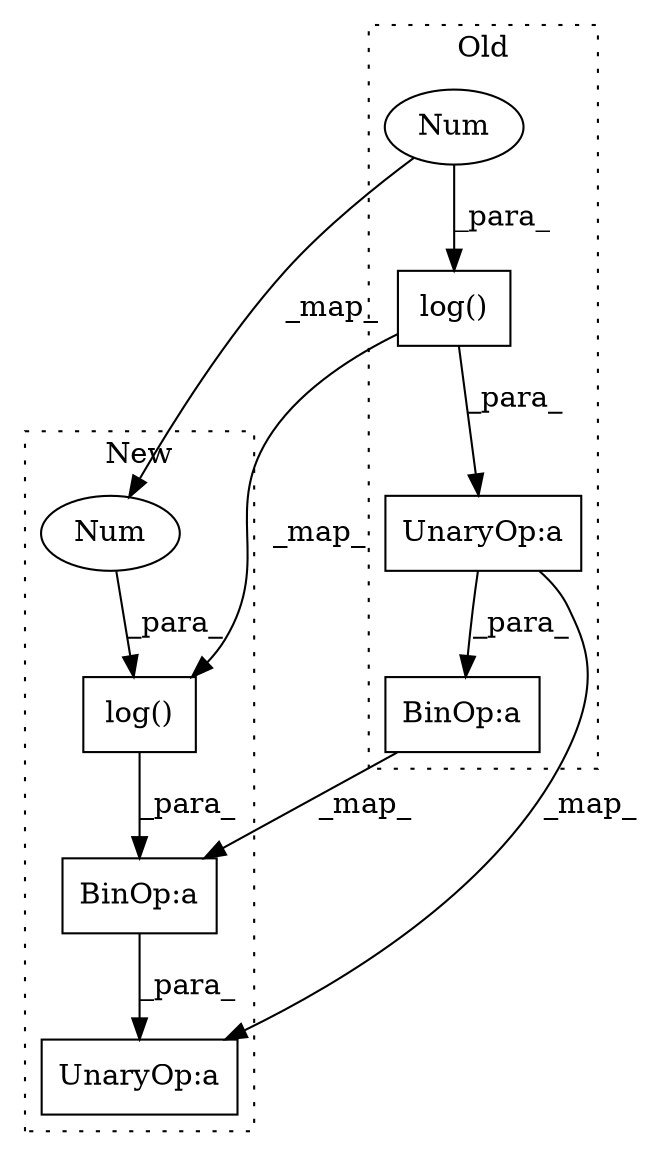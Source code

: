 digraph G {
subgraph cluster0 {
1 [label="log()" a="75" s="968,984" l="9,1" shape="box"];
4 [label="Num" a="76" s="977" l="7" shape="ellipse"];
6 [label="BinOp:a" a="82" s="968" l="20" shape="box"];
7 [label="UnaryOp:a" a="61" s="967" l="1" shape="box"];
label = "Old";
style="dotted";
}
subgraph cluster1 {
2 [label="log()" a="75" s="926,942" l="9,1" shape="box"];
3 [label="Num" a="76" s="935" l="7" shape="ellipse"];
5 [label="BinOp:a" a="82" s="943" l="3" shape="box"];
8 [label="UnaryOp:a" a="61" s="924" l="1" shape="box"];
label = "New";
style="dotted";
}
1 -> 7 [label="_para_"];
1 -> 2 [label="_map_"];
2 -> 5 [label="_para_"];
3 -> 2 [label="_para_"];
4 -> 1 [label="_para_"];
4 -> 3 [label="_map_"];
5 -> 8 [label="_para_"];
6 -> 5 [label="_map_"];
7 -> 6 [label="_para_"];
7 -> 8 [label="_map_"];
}